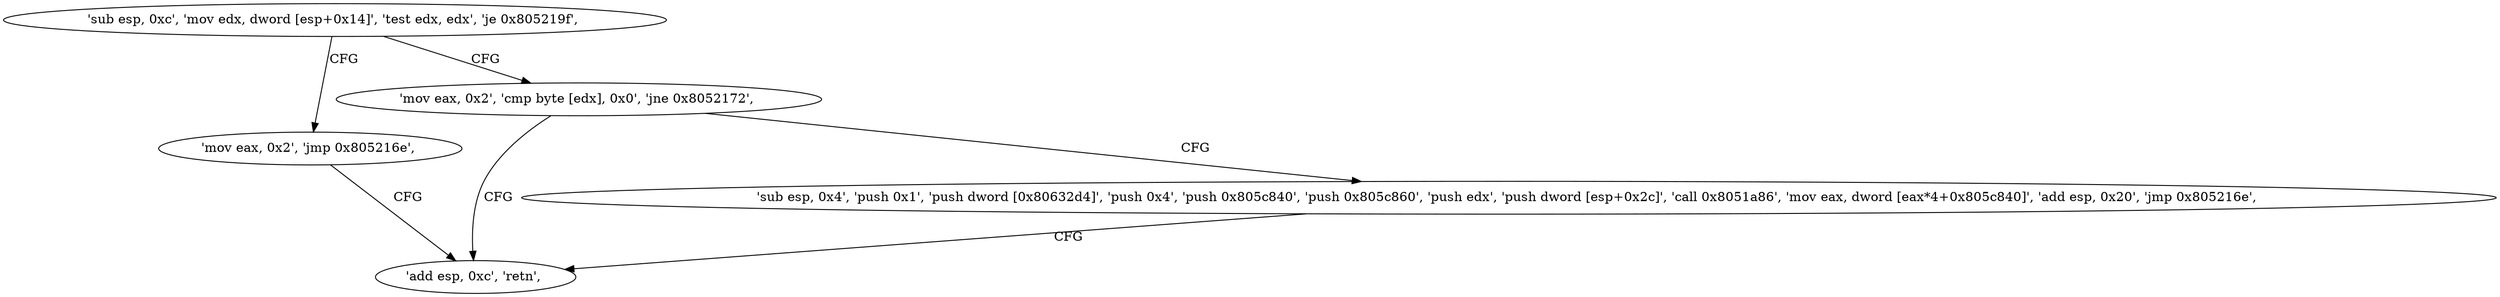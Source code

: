 digraph "func" {
"134553945" [label = "'sub esp, 0xc', 'mov edx, dword [esp+0x14]', 'test edx, edx', 'je 0x805219f', " ]
"134554015" [label = "'mov eax, 0x2', 'jmp 0x805216e', " ]
"134553956" [label = "'mov eax, 0x2', 'cmp byte [edx], 0x0', 'jne 0x8052172', " ]
"134553966" [label = "'add esp, 0xc', 'retn', " ]
"134553970" [label = "'sub esp, 0x4', 'push 0x1', 'push dword [0x80632d4]', 'push 0x4', 'push 0x805c840', 'push 0x805c860', 'push edx', 'push dword [esp+0x2c]', 'call 0x8051a86', 'mov eax, dword [eax*4+0x805c840]', 'add esp, 0x20', 'jmp 0x805216e', " ]
"134553945" -> "134554015" [ label = "CFG" ]
"134553945" -> "134553956" [ label = "CFG" ]
"134554015" -> "134553966" [ label = "CFG" ]
"134553956" -> "134553970" [ label = "CFG" ]
"134553956" -> "134553966" [ label = "CFG" ]
"134553970" -> "134553966" [ label = "CFG" ]
}
